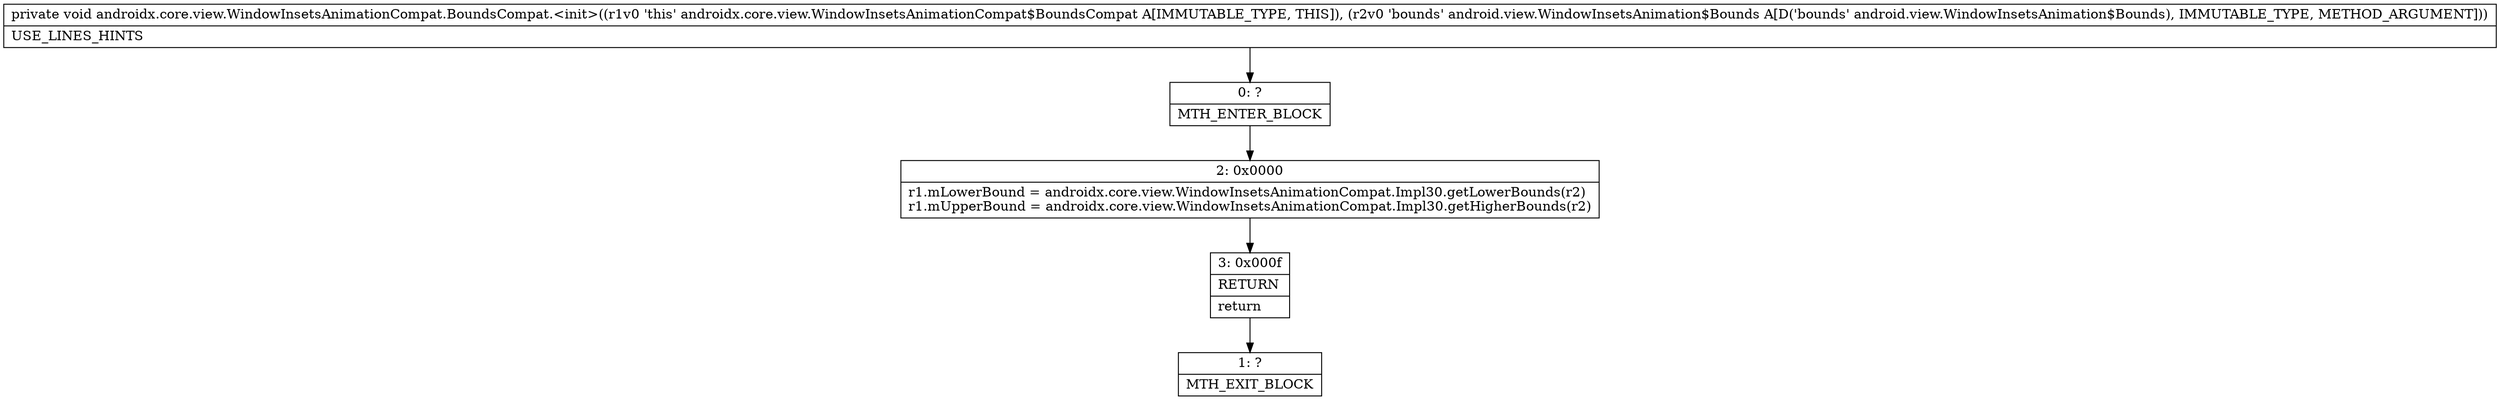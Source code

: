 digraph "CFG forandroidx.core.view.WindowInsetsAnimationCompat.BoundsCompat.\<init\>(Landroid\/view\/WindowInsetsAnimation$Bounds;)V" {
Node_0 [shape=record,label="{0\:\ ?|MTH_ENTER_BLOCK\l}"];
Node_2 [shape=record,label="{2\:\ 0x0000|r1.mLowerBound = androidx.core.view.WindowInsetsAnimationCompat.Impl30.getLowerBounds(r2)\lr1.mUpperBound = androidx.core.view.WindowInsetsAnimationCompat.Impl30.getHigherBounds(r2)\l}"];
Node_3 [shape=record,label="{3\:\ 0x000f|RETURN\l|return\l}"];
Node_1 [shape=record,label="{1\:\ ?|MTH_EXIT_BLOCK\l}"];
MethodNode[shape=record,label="{private void androidx.core.view.WindowInsetsAnimationCompat.BoundsCompat.\<init\>((r1v0 'this' androidx.core.view.WindowInsetsAnimationCompat$BoundsCompat A[IMMUTABLE_TYPE, THIS]), (r2v0 'bounds' android.view.WindowInsetsAnimation$Bounds A[D('bounds' android.view.WindowInsetsAnimation$Bounds), IMMUTABLE_TYPE, METHOD_ARGUMENT]))  | USE_LINES_HINTS\l}"];
MethodNode -> Node_0;Node_0 -> Node_2;
Node_2 -> Node_3;
Node_3 -> Node_1;
}

